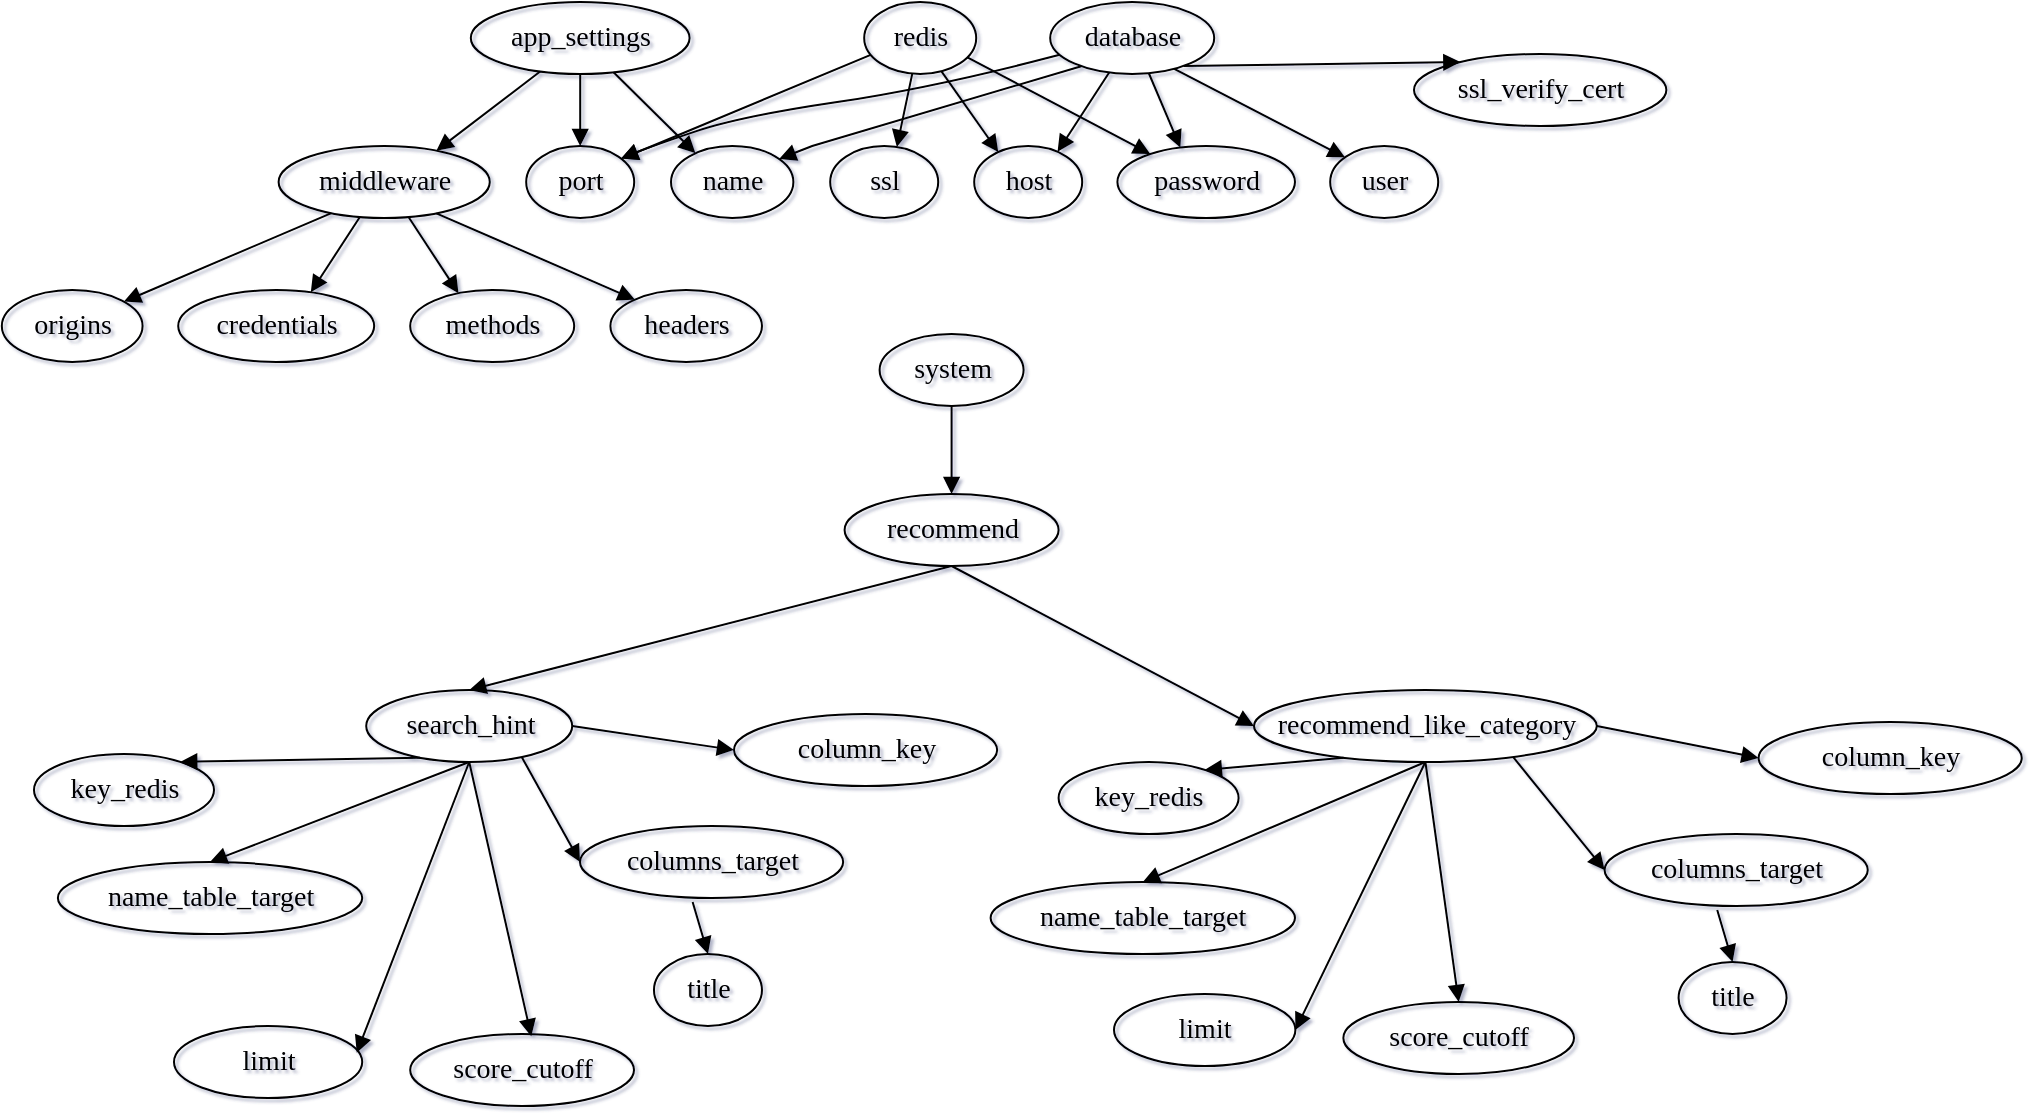 <mxfile>
    <diagram id="_l8nmEJQ_5bO9ryYvf4b" name="Page-1">
        <mxGraphModel dx="1271" dy="1000" grid="1" gridSize="10" guides="1" tooltips="1" connect="1" arrows="1" fold="1" page="1" pageScale="1" pageWidth="850" pageHeight="1100" math="0" shadow="1">
            <root>
                <mxCell id="0"/>
                <mxCell id="1" parent="0"/>
                <mxCell id="node1" value="&lt;font style='font-size: 14.0px;' face='Times New Roman,serif' color='#000000'&gt;app_settings&lt;/font&gt;" style="ellipse;verticalAlign=middle;html=1;rounded=0;labelBackgroundColor=none;strokeColor=black;fillColor=none;strokeWidth=1;dashed=0;" parent="1" vertex="1">
                    <mxGeometry x="238.41" y="4" width="109.38" height="36" as="geometry"/>
                </mxCell>
                <mxCell id="node2" value="&lt;font style='font-size: 14.0px;' face='Times New Roman,serif' color='#000000'&gt;port&lt;/font&gt;" style="ellipse;verticalAlign=middle;html=1;rounded=0;labelBackgroundColor=none;strokeColor=black;fillColor=none;strokeWidth=1;dashed=0;" parent="1" vertex="1">
                    <mxGeometry x="266.1" y="76" width="54" height="36" as="geometry"/>
                </mxCell>
                <mxCell id="node3" value="&lt;font style='font-size: 14.0px;' face='Times New Roman,serif' color='#000000'&gt;name&lt;/font&gt;" style="ellipse;verticalAlign=middle;html=1;rounded=0;labelBackgroundColor=none;strokeColor=black;fillColor=none;strokeWidth=1;dashed=0;" parent="1" vertex="1">
                    <mxGeometry x="338.51" y="76" width="61.18" height="36" as="geometry"/>
                </mxCell>
                <mxCell id="node4" value="&lt;font style='font-size: 14.0px;' face='Times New Roman,serif' color='#000000'&gt;middleware&lt;/font&gt;" style="ellipse;verticalAlign=middle;html=1;rounded=0;labelBackgroundColor=none;strokeColor=black;fillColor=none;strokeWidth=1;dashed=0;" parent="1" vertex="1">
                    <mxGeometry x="142.31" y="76" width="105.58" height="36" as="geometry"/>
                </mxCell>
                <mxCell id="node5" value="&lt;font style='font-size: 14.0px;' face='Times New Roman,serif' color='#000000'&gt;origins&lt;/font&gt;" style="ellipse;verticalAlign=middle;html=1;rounded=0;labelBackgroundColor=none;strokeColor=black;fillColor=none;strokeWidth=1;dashed=0;" parent="1" vertex="1">
                    <mxGeometry x="3.91" y="148" width="70.38" height="36" as="geometry"/>
                </mxCell>
                <mxCell id="node6" value="&lt;font style='font-size: 14.0px;' face='Times New Roman,serif' color='#000000'&gt;credentials&lt;/font&gt;" style="ellipse;verticalAlign=middle;html=1;rounded=0;labelBackgroundColor=none;strokeColor=black;fillColor=none;strokeWidth=1;dashed=0;" parent="1" vertex="1">
                    <mxGeometry x="92.11" y="148" width="97.98" height="36" as="geometry"/>
                </mxCell>
                <mxCell id="node7" value="&lt;font style='font-size: 14.0px;' face='Times New Roman,serif' color='#000000'&gt;methods&lt;/font&gt;" style="ellipse;verticalAlign=middle;html=1;rounded=0;labelBackgroundColor=none;strokeColor=black;fillColor=none;strokeWidth=1;dashed=0;" parent="1" vertex="1">
                    <mxGeometry x="208.1" y="148" width="82" height="36" as="geometry"/>
                </mxCell>
                <mxCell id="node8" value="&lt;font style='font-size: 14.0px;' face='Times New Roman,serif' color='#000000'&gt;headers&lt;/font&gt;" style="ellipse;verticalAlign=middle;html=1;rounded=0;labelBackgroundColor=none;strokeColor=black;fillColor=none;strokeWidth=1;dashed=0;" parent="1" vertex="1">
                    <mxGeometry x="308.21" y="148" width="75.78" height="36" as="geometry"/>
                </mxCell>
                <mxCell id="node12" value="&lt;font style='font-size: 14.0px;' face='Times New Roman,serif' color='#000000'&gt;redis&lt;/font&gt;" style="ellipse;verticalAlign=middle;html=1;rounded=0;labelBackgroundColor=none;strokeColor=black;fillColor=none;strokeWidth=1;dashed=0;" parent="1" vertex="1">
                    <mxGeometry x="435.1" y="4" width="56" height="36" as="geometry"/>
                </mxCell>
                <mxCell id="node13" value="&lt;font style='font-size: 14.0px;' face='Times New Roman,serif' color='#000000'&gt;host&lt;/font&gt;" style="ellipse;verticalAlign=middle;html=1;rounded=0;labelBackgroundColor=none;strokeColor=black;fillColor=none;strokeWidth=1;dashed=0;" parent="1" vertex="1">
                    <mxGeometry x="490.1" y="76" width="54" height="36" as="geometry"/>
                </mxCell>
                <mxCell id="node14" value="&lt;font style='font-size: 14.0px;' face='Times New Roman,serif' color='#000000'&gt;password&lt;/font&gt;" style="ellipse;verticalAlign=middle;html=1;rounded=0;labelBackgroundColor=none;strokeColor=black;fillColor=none;strokeWidth=1;dashed=0;" parent="1" vertex="1">
                    <mxGeometry x="561.71" y="76" width="88.78" height="36" as="geometry"/>
                </mxCell>
                <mxCell id="node15" value="&lt;font style='font-size: 14.0px;' face='Times New Roman,serif' color='#000000'&gt;ssl&lt;/font&gt;" style="ellipse;verticalAlign=middle;html=1;rounded=0;labelBackgroundColor=none;strokeColor=black;fillColor=none;strokeWidth=1;dashed=0;" parent="1" vertex="1">
                    <mxGeometry x="418.1" y="76" width="54" height="36" as="geometry"/>
                </mxCell>
                <mxCell id="node16" value="&lt;font style='font-size: 14.0px;' face='Times New Roman,serif' color='#000000'&gt;database&lt;/font&gt;" style="ellipse;verticalAlign=middle;html=1;rounded=0;labelBackgroundColor=none;strokeColor=black;fillColor=none;strokeWidth=1;dashed=0;" parent="1" vertex="1">
                    <mxGeometry x="528.1" y="4" width="82" height="36" as="geometry"/>
                </mxCell>
                <mxCell id="node17" value="&lt;font style='font-size: 14.0px;' face='Times New Roman,serif' color='#000000'&gt;user&lt;/font&gt;" style="ellipse;verticalAlign=middle;html=1;rounded=0;labelBackgroundColor=none;strokeColor=black;fillColor=none;strokeWidth=1;dashed=0;" parent="1" vertex="1">
                    <mxGeometry x="668.1" y="76" width="54" height="36" as="geometry"/>
                </mxCell>
                <mxCell id="node18" value="&lt;font style='font-size: 14.0px;' face='Times New Roman,serif' color='#000000'&gt;ssl_verify_cert&lt;/font&gt;" style="ellipse;verticalAlign=middle;html=1;rounded=0;labelBackgroundColor=none;strokeColor=black;fillColor=none;strokeWidth=1;dashed=0;" parent="1" vertex="1">
                    <mxGeometry x="710" y="30" width="126.18" height="36" as="geometry"/>
                </mxCell>
                <mxCell id="node19" value="&lt;font style='font-size: 14.0px;' face='Times New Roman,serif' color='#000000'&gt;system&lt;/font&gt;" style="ellipse;verticalAlign=middle;html=1;rounded=0;labelBackgroundColor=none;strokeColor=black;fillColor=none;strokeWidth=1;dashed=0;" parent="1" vertex="1">
                    <mxGeometry x="442.8" y="170" width="72" height="36" as="geometry"/>
                </mxCell>
                <mxCell id="22" style="edgeStyle=none;curved=1;rounded=0;orthogonalLoop=1;jettySize=auto;html=1;exitX=0.5;exitY=1;exitDx=0;exitDy=0;entryX=0;entryY=0.5;entryDx=0;entryDy=0;strokeWidth=1;endArrow=block;endFill=1;startSize=6;endSize=6;sourcePerimeterSpacing=8;targetPerimeterSpacing=8;" parent="1" source="node20" target="14" edge="1">
                    <mxGeometry relative="1" as="geometry"/>
                </mxCell>
                <mxCell id="node20" value="&lt;font style='font-size: 14.0px;' face='Times New Roman,serif' color='#000000'&gt;recommend&lt;/font&gt;" style="ellipse;verticalAlign=middle;html=1;rounded=0;labelBackgroundColor=none;strokeColor=black;fillColor=none;strokeWidth=1;dashed=0;" parent="1" vertex="1">
                    <mxGeometry x="425.3" y="250" width="107" height="36" as="geometry"/>
                </mxCell>
                <mxCell id="3" style="edgeStyle=none;curved=1;rounded=0;orthogonalLoop=1;jettySize=auto;html=1;exitX=1;exitY=0.5;exitDx=0;exitDy=0;entryX=0;entryY=0.5;entryDx=0;entryDy=0;endArrow=block;startSize=6;endSize=6;sourcePerimeterSpacing=8;targetPerimeterSpacing=8;endFill=1;strokeWidth=1;" parent="1" source="node21" target="2" edge="1">
                    <mxGeometry relative="1" as="geometry"/>
                </mxCell>
                <mxCell id="18" style="edgeStyle=none;curved=1;rounded=0;orthogonalLoop=1;jettySize=auto;html=1;exitX=0.5;exitY=1;exitDx=0;exitDy=0;entryX=0.541;entryY=0.031;entryDx=0;entryDy=0;entryPerimeter=0;strokeWidth=1;endArrow=block;endFill=1;startSize=6;endSize=6;sourcePerimeterSpacing=8;targetPerimeterSpacing=8;" parent="1" source="node21" target="16" edge="1">
                    <mxGeometry relative="1" as="geometry"/>
                </mxCell>
                <mxCell id="19" style="edgeStyle=none;curved=1;rounded=0;orthogonalLoop=1;jettySize=auto;html=1;exitX=0.5;exitY=1;exitDx=0;exitDy=0;entryX=0.971;entryY=0.373;entryDx=0;entryDy=0;entryPerimeter=0;strokeWidth=1;endArrow=block;endFill=1;startSize=6;endSize=6;sourcePerimeterSpacing=8;targetPerimeterSpacing=8;" parent="1" source="node21" target="15" edge="1">
                    <mxGeometry relative="1" as="geometry"/>
                </mxCell>
                <mxCell id="node21" value="&lt;font style='font-size: 14.0px;' face='Times New Roman,serif' color='#000000'&gt;search_hint&lt;/font&gt;" style="ellipse;verticalAlign=middle;html=1;rounded=0;labelBackgroundColor=none;strokeColor=black;fillColor=none;strokeWidth=1;dashed=0;" parent="1" vertex="1">
                    <mxGeometry x="186.11" y="348" width="103" height="36" as="geometry"/>
                </mxCell>
                <mxCell id="node22" value="&lt;font style='font-size: 14.0px;' face='Times New Roman,serif' color='#000000'&gt;key_redis&lt;/font&gt;" style="ellipse;verticalAlign=middle;html=1;rounded=0;labelBackgroundColor=none;strokeColor=black;fillColor=none;strokeWidth=1;dashed=0;" parent="1" vertex="1">
                    <mxGeometry x="20" y="380" width="90" height="36" as="geometry"/>
                </mxCell>
                <mxCell id="node23" value="&lt;font style='font-size: 14.0px;' face='Times New Roman,serif' color='#000000'&gt;name_table_target&lt;/font&gt;" style="ellipse;verticalAlign=middle;html=1;rounded=0;labelBackgroundColor=none;strokeColor=black;fillColor=none;strokeWidth=1;dashed=0;" parent="1" vertex="1">
                    <mxGeometry x="31.93" y="434" width="152.18" height="36" as="geometry"/>
                </mxCell>
                <mxCell id="node24" value="&lt;font style='font-size: 14.0px;' face='Times New Roman,serif' color='#000000'&gt;columns_target&lt;/font&gt;" style="ellipse;verticalAlign=middle;html=1;rounded=0;labelBackgroundColor=none;strokeColor=black;fillColor=none;strokeWidth=1;dashed=0;" parent="1" vertex="1">
                    <mxGeometry x="293" y="416" width="131.58" height="36" as="geometry"/>
                </mxCell>
                <mxCell id="node25" value="&lt;font style='font-size: 14.0px;' face='Times New Roman,serif' color='#000000'&gt;title&lt;/font&gt;" style="ellipse;verticalAlign=middle;html=1;rounded=0;labelBackgroundColor=none;strokeColor=black;fillColor=none;strokeWidth=1;dashed=0;" parent="1" vertex="1">
                    <mxGeometry x="329.99" y="480" width="54" height="36" as="geometry"/>
                </mxCell>
                <mxCell id="edge1" style="html=1;endArrow=block;dashed=0;endFill=1;startArrow=none;startFill=0;fillColor=black;strokeColor=black;strokeWidth=1;rounded=0;exitX=0.5;exitY=1.0;entryX=0.5;entryY=0.0;" parent="1" source="node1" target="node2" edge="1">
                    <mxGeometry relative="1" as="geometry">
                        <mxPoint x="293.1" y="40.3" as="sourcePoint"/>
                        <mxPoint x="293.1" y="65.89" as="targetPoint"/>
                    </mxGeometry>
                </mxCell>
                <mxCell id="edge2" style="html=1;endArrow=block;dashed=0;endFill=1;startArrow=none;startFill=0;fillColor=black;strokeColor=black;strokeWidth=1;rounded=0;exitX=0.661;exitY=1.0;entryX=0.121;entryY=0.0;" parent="1" source="node1" target="node3" edge="1">
                    <mxGeometry relative="1" as="geometry">
                        <mxPoint x="310.72" y="39.24" as="sourcePoint"/>
                        <mxPoint x="345.93" y="71.66" as="targetPoint"/>
                    </mxGeometry>
                </mxCell>
                <mxCell id="edge3" style="html=1;endArrow=block;dashed=0;endFill=1;startArrow=none;startFill=0;fillColor=black;strokeColor=black;strokeWidth=1;rounded=0;exitX=0.301;exitY=1.0;entryX=0.785;entryY=0.0;" parent="1" source="node1" target="node4" edge="1">
                    <mxGeometry relative="1" as="geometry">
                        <mxPoint x="271.35" y="38.54" as="sourcePoint"/>
                        <mxPoint x="225.19" y="71.5" as="targetPoint"/>
                    </mxGeometry>
                </mxCell>
                <mxCell id="edge4" style="html=1;endArrow=block;dashed=0;endFill=1;startArrow=none;startFill=0;fillColor=black;strokeColor=black;strokeWidth=1;rounded=0;exitX=0.208;exitY=1.0;entryX=1.0;entryY=0.039;" parent="1" source="node4" target="node5" edge="1">
                    <mxGeometry relative="1" as="geometry">
                        <mxPoint x="164.28" y="108.83" as="sourcePoint"/>
                        <mxPoint x="73.82" y="149.42" as="targetPoint"/>
                    </mxGeometry>
                </mxCell>
                <mxCell id="edge5" style="html=1;endArrow=block;dashed=0;endFill=1;startArrow=none;startFill=0;fillColor=black;strokeColor=black;strokeWidth=1;rounded=0;exitX=0.379;exitY=1.0;entryX=0.693;entryY=0.0;" parent="1" source="node4" target="node6" edge="1">
                    <mxGeometry relative="1" as="geometry">
                        <mxPoint x="182.3" y="111.59" as="sourcePoint"/>
                        <mxPoint x="159.99" y="140.5" as="targetPoint"/>
                    </mxGeometry>
                </mxCell>
                <mxCell id="edge6" style="html=1;endArrow=block;dashed=0;endFill=1;startArrow=none;startFill=0;fillColor=black;strokeColor=black;strokeWidth=1;rounded=0;exitX=0.621;exitY=1.0;entryX=0.27;entryY=0.0;" parent="1" source="node4" target="node7" edge="1">
                    <mxGeometry relative="1" as="geometry">
                        <mxPoint x="207.89" y="111.59" as="sourcePoint"/>
                        <mxPoint x="230.2" y="140.5" as="targetPoint"/>
                    </mxGeometry>
                </mxCell>
                <mxCell id="edge7" style="html=1;endArrow=block;dashed=0;endFill=1;startArrow=none;startFill=0;fillColor=black;strokeColor=black;strokeWidth=1;rounded=0;exitX=0.786;exitY=1.0;entryX=0.035;entryY=0.0;" parent="1" source="node4" target="node8" edge="1">
                    <mxGeometry relative="1" as="geometry">
                        <mxPoint x="225.29" y="109" as="sourcePoint"/>
                        <mxPoint x="310.86" y="148.67" as="targetPoint"/>
                    </mxGeometry>
                </mxCell>
                <mxCell id="edge11" style="html=1;endArrow=block;dashed=0;endFill=1;startArrow=none;startFill=0;fillColor=black;strokeColor=black;strokeWidth=1;rounded=0;exitX=0.0;exitY=0.776;entryX=1.0;entryY=0.068;" parent="1" source="node12" target="node2" edge="1">
                    <mxGeometry relative="1" as="geometry">
                        <mxPoint x="439.19" y="31.92" as="sourcePoint"/>
                        <mxPoint x="323.58" y="78.44" as="targetPoint"/>
                        <Array as="points">
                            <mxPoint x="329.1" y="76"/>
                        </Array>
                    </mxGeometry>
                </mxCell>
                <mxCell id="edge12" style="html=1;endArrow=block;dashed=0;endFill=1;startArrow=none;startFill=0;fillColor=black;strokeColor=black;strokeWidth=1;rounded=0;exitX=0.714;exitY=1.0;entryX=0.163;entryY=0.0;" parent="1" source="node12" target="node13" edge="1">
                    <mxGeometry relative="1" as="geometry">
                        <mxPoint x="475.08" y="38.54" as="sourcePoint"/>
                        <mxPoint x="498.88" y="69.39" as="targetPoint"/>
                    </mxGeometry>
                </mxCell>
                <mxCell id="edge13" style="html=1;endArrow=block;dashed=0;endFill=1;startArrow=none;startFill=0;fillColor=black;strokeColor=black;strokeWidth=1;rounded=0;exitX=1.0;exitY=0.823;entryX=0.093;entryY=0.0;" parent="1" source="node12" target="node14" edge="1">
                    <mxGeometry relative="1" as="geometry">
                        <mxPoint x="484.82" y="33.63" as="sourcePoint"/>
                        <mxPoint x="569.95" y="75.31" as="targetPoint"/>
                    </mxGeometry>
                </mxCell>
                <mxCell id="edge14" style="html=1;endArrow=block;dashed=0;endFill=1;startArrow=none;startFill=0;fillColor=black;strokeColor=black;strokeWidth=1;rounded=0;exitX=0.422;exitY=1.0;entryX=0.627;entryY=0.0;" parent="1" source="node12" target="node15" edge="1">
                    <mxGeometry relative="1" as="geometry">
                        <mxPoint x="458.74" y="39.95" as="sourcePoint"/>
                        <mxPoint x="451.96" y="66.31" as="targetPoint"/>
                    </mxGeometry>
                </mxCell>
                <mxCell id="edge15" style="html=1;endArrow=block;dashed=0;endFill=1;startArrow=none;startFill=0;fillColor=black;strokeColor=black;strokeWidth=1;curved=1;exitX=0.0;exitY=0.772;entryX=1.0;entryY=0.059;" parent="1" source="node16" target="node2" edge="1">
                    <mxGeometry relative="1" as="geometry">
                        <mxPoint x="534.4" y="31.79" as="sourcePoint"/>
                        <mxPoint x="323.28" y="78.13" as="targetPoint"/>
                        <Array as="points">
                            <mxPoint x="469.881" y="46.9"/>
                            <mxPoint x="373.334" y="61.127"/>
                            <mxPoint x="329.1" y="76"/>
                        </Array>
                    </mxGeometry>
                </mxCell>
                <mxCell id="edge16" style="html=1;endArrow=block;dashed=0;endFill=1;startArrow=none;startFill=0;fillColor=black;strokeColor=black;strokeWidth=1;rounded=0;exitX=0.101;exitY=1.0;entryX=1.0;entryY=0.073;" parent="1" source="node16" target="node3" edge="1">
                    <mxGeometry relative="1" as="geometry">
                        <mxPoint x="536.34" y="32.99" as="sourcePoint"/>
                        <mxPoint x="402.36" y="78.62" as="targetPoint"/>
                        <Array as="points">
                            <mxPoint x="409.1" y="76"/>
                        </Array>
                    </mxGeometry>
                </mxCell>
                <mxCell id="edge17" style="html=1;endArrow=block;dashed=0;endFill=1;startArrow=none;startFill=0;fillColor=black;strokeColor=black;strokeWidth=1;rounded=0;exitX=0.353;exitY=1.0;entryX=0.829;entryY=0.0;" parent="1" source="node16" target="node13" edge="1">
                    <mxGeometry relative="1" as="geometry">
                        <mxPoint x="557.04" y="39.24" as="sourcePoint"/>
                        <mxPoint x="534.84" y="69.11" as="targetPoint"/>
                    </mxGeometry>
                </mxCell>
                <mxCell id="edge18" style="html=1;endArrow=block;dashed=0;endFill=1;startArrow=none;startFill=0;fillColor=black;strokeColor=black;strokeWidth=1;rounded=0;exitX=0.607;exitY=1.0;entryX=0.345;entryY=0.0;" parent="1" source="node16" target="node14" edge="1">
                    <mxGeometry relative="1" as="geometry">
                        <mxPoint x="577.87" y="39.59" as="sourcePoint"/>
                        <mxPoint x="592.32" y="66.93" as="targetPoint"/>
                    </mxGeometry>
                </mxCell>
                <mxCell id="edge19" style="html=1;endArrow=block;dashed=0;endFill=1;startArrow=none;startFill=0;fillColor=black;strokeColor=black;strokeWidth=1;rounded=0;exitX=0.8;exitY=1.0;entryX=0.0;entryY=0.021;" parent="1" source="node16" target="node17" edge="1">
                    <mxGeometry relative="1" as="geometry">
                        <mxPoint x="593.69" y="36.66" as="sourcePoint"/>
                        <mxPoint x="665.87" y="76.76" as="targetPoint"/>
                    </mxGeometry>
                </mxCell>
                <mxCell id="edge20" style="html=1;endArrow=block;dashed=0;endFill=1;startArrow=none;startFill=0;fillColor=black;strokeColor=black;strokeWidth=1;rounded=0;exitX=0.903;exitY=1.0;entryX=0.091;entryY=0.0;" parent="1" source="node16" target="node18" edge="1">
                    <mxGeometry relative="1" as="geometry">
                        <mxPoint x="602.13" y="32.88" as="sourcePoint"/>
                        <mxPoint x="751.45" y="77.55" as="targetPoint"/>
                    </mxGeometry>
                </mxCell>
                <mxCell id="edge21" style="html=1;endArrow=block;dashed=0;endFill=1;startArrow=none;startFill=0;fillColor=black;strokeColor=black;strokeWidth=1;rounded=0;exitX=0.5;exitY=1.0;entryX=0.5;entryY=0.0;" parent="1" source="node19" target="node20" edge="1">
                    <mxGeometry relative="1" as="geometry">
                        <mxPoint x="237.61" y="236.3" as="sourcePoint"/>
                        <mxPoint x="237.61" y="261.89" as="targetPoint"/>
                    </mxGeometry>
                </mxCell>
                <mxCell id="edge22" style="html=1;endArrow=block;dashed=0;endFill=1;startArrow=none;startFill=0;fillColor=black;strokeColor=black;strokeWidth=1;rounded=0;exitX=0.5;exitY=1.0;entryX=0.5;entryY=0.0;" parent="1" source="node20" target="node21" edge="1">
                    <mxGeometry relative="1" as="geometry">
                        <mxPoint x="237.61" y="308.3" as="sourcePoint"/>
                        <mxPoint x="237.61" y="333.89" as="targetPoint"/>
                    </mxGeometry>
                </mxCell>
                <mxCell id="edge23" style="html=1;endArrow=block;dashed=0;endFill=1;startArrow=none;startFill=0;fillColor=black;strokeColor=black;strokeWidth=1;rounded=0;exitX=0.227;exitY=1.0;entryX=0.904;entryY=0.0;" parent="1" source="node21" target="node22" edge="1">
                    <mxGeometry relative="1" as="geometry">
                        <mxPoint x="909.49" y="141.17" as="sourcePoint"/>
                        <mxPoint x="834.97" y="178.69" as="targetPoint"/>
                    </mxGeometry>
                </mxCell>
                <mxCell id="edge24" style="html=1;endArrow=block;dashed=0;endFill=1;startArrow=none;startFill=0;fillColor=black;strokeColor=black;strokeWidth=1;rounded=0;exitX=0.5;exitY=1.0;entryX=0.5;entryY=0.0;" parent="1" source="node21" target="node23" edge="1">
                    <mxGeometry relative="1" as="geometry">
                        <mxPoint x="237.61" y="380.3" as="sourcePoint"/>
                        <mxPoint x="237.61" y="405.89" as="targetPoint"/>
                    </mxGeometry>
                </mxCell>
                <mxCell id="edge25" style="html=1;endArrow=block;dashed=0;endFill=1;startArrow=none;startFill=0;fillColor=black;strokeColor=black;strokeWidth=1;rounded=0;exitX=0.799;exitY=1.0;entryX=0;entryY=0.5;entryDx=0;entryDy=0;" parent="1" source="node21" target="node24" edge="1">
                    <mxGeometry relative="1" as="geometry">
                        <mxPoint x="268.46" y="376.5" as="sourcePoint"/>
                        <mxPoint x="361.499" y="418.954" as="targetPoint"/>
                    </mxGeometry>
                </mxCell>
                <mxCell id="edge26" style="html=1;endArrow=block;dashed=0;endFill=1;startArrow=none;startFill=0;fillColor=black;strokeColor=black;strokeWidth=1;rounded=0;exitX=0.428;exitY=1.056;entryX=0.5;entryY=0.0;exitDx=0;exitDy=0;exitPerimeter=0;" parent="1" source="node24" target="node25" edge="1">
                    <mxGeometry relative="1" as="geometry">
                        <mxPoint x="397.61" y="452" as="sourcePoint"/>
                        <mxPoint x="397.61" y="477.89" as="targetPoint"/>
                    </mxGeometry>
                </mxCell>
                <mxCell id="2" value="&lt;font style=&quot;font-size: 14.0px;&quot; face=&quot;Times New Roman,serif&quot; color=&quot;#000000&quot;&gt;column_key&lt;/font&gt;" style="ellipse;verticalAlign=middle;html=1;rounded=0;labelBackgroundColor=none;strokeColor=black;fillColor=none;strokeWidth=1;dashed=0;" parent="1" vertex="1">
                    <mxGeometry x="370" y="360" width="131.58" height="36" as="geometry"/>
                </mxCell>
                <mxCell id="4" style="edgeStyle=none;curved=1;rounded=0;orthogonalLoop=1;jettySize=auto;html=1;exitX=1;exitY=0.5;exitDx=0;exitDy=0;entryX=0;entryY=0.5;entryDx=0;entryDy=0;endArrow=block;startSize=6;endSize=6;sourcePerimeterSpacing=8;targetPerimeterSpacing=8;endFill=1;strokeWidth=1;" parent="1" source="14" target="13" edge="1">
                    <mxGeometry relative="1" as="geometry"/>
                </mxCell>
                <mxCell id="5" value="&lt;font style='font-size: 14.0px;' face='Times New Roman,serif' color='#000000'&gt;key_redis&lt;/font&gt;" style="ellipse;verticalAlign=middle;html=1;rounded=0;labelBackgroundColor=none;strokeColor=black;fillColor=none;strokeWidth=1;dashed=0;" parent="1" vertex="1">
                    <mxGeometry x="532.3" y="384" width="90" height="36" as="geometry"/>
                </mxCell>
                <mxCell id="6" value="&lt;font style='font-size: 14.0px;' face='Times New Roman,serif' color='#000000'&gt;name_table_target&lt;/font&gt;" style="ellipse;verticalAlign=middle;html=1;rounded=0;labelBackgroundColor=none;strokeColor=black;fillColor=none;strokeWidth=1;dashed=0;" parent="1" vertex="1">
                    <mxGeometry x="498.31" y="444" width="152.18" height="36" as="geometry"/>
                </mxCell>
                <mxCell id="7" value="&lt;font style='font-size: 14.0px;' face='Times New Roman,serif' color='#000000'&gt;columns_target&lt;/font&gt;" style="ellipse;verticalAlign=middle;html=1;rounded=0;labelBackgroundColor=none;strokeColor=black;fillColor=none;strokeWidth=1;dashed=0;" parent="1" vertex="1">
                    <mxGeometry x="805.3" y="420" width="131.58" height="36" as="geometry"/>
                </mxCell>
                <mxCell id="8" value="&lt;font style='font-size: 14.0px;' face='Times New Roman,serif' color='#000000'&gt;title&lt;/font&gt;" style="ellipse;verticalAlign=middle;html=1;rounded=0;labelBackgroundColor=none;strokeColor=black;fillColor=none;strokeWidth=1;dashed=0;" parent="1" vertex="1">
                    <mxGeometry x="842.29" y="484" width="54" height="36" as="geometry"/>
                </mxCell>
                <mxCell id="9" style="html=1;endArrow=block;dashed=0;endFill=1;startArrow=none;startFill=0;fillColor=black;strokeColor=black;strokeWidth=1;rounded=0;exitX=0.227;exitY=1.0;entryX=0.904;entryY=0.0;" parent="1" source="14" target="5" edge="1">
                    <mxGeometry relative="1" as="geometry">
                        <mxPoint x="1421.79" y="145.17" as="sourcePoint"/>
                        <mxPoint x="1347.27" y="182.69" as="targetPoint"/>
                    </mxGeometry>
                </mxCell>
                <mxCell id="10" style="html=1;endArrow=block;dashed=0;endFill=1;startArrow=none;startFill=0;fillColor=black;strokeColor=black;strokeWidth=1;rounded=0;exitX=0.5;exitY=1.0;entryX=0.5;entryY=0.0;" parent="1" source="14" target="6" edge="1">
                    <mxGeometry relative="1" as="geometry">
                        <mxPoint x="749.91" y="384.3" as="sourcePoint"/>
                        <mxPoint x="749.91" y="409.89" as="targetPoint"/>
                    </mxGeometry>
                </mxCell>
                <mxCell id="11" style="html=1;endArrow=block;dashed=0;endFill=1;startArrow=none;startFill=0;fillColor=black;strokeColor=black;strokeWidth=1;rounded=0;exitX=0.799;exitY=1.0;entryX=0;entryY=0.5;entryDx=0;entryDy=0;" parent="1" source="14" target="7" edge="1">
                    <mxGeometry relative="1" as="geometry">
                        <mxPoint x="780.76" y="380.5" as="sourcePoint"/>
                        <mxPoint x="873.799" y="422.954" as="targetPoint"/>
                    </mxGeometry>
                </mxCell>
                <mxCell id="12" style="html=1;endArrow=block;dashed=0;endFill=1;startArrow=none;startFill=0;fillColor=black;strokeColor=black;strokeWidth=1;rounded=0;exitX=0.428;exitY=1.056;entryX=0.5;entryY=0.0;exitDx=0;exitDy=0;exitPerimeter=0;" parent="1" source="7" target="8" edge="1">
                    <mxGeometry relative="1" as="geometry">
                        <mxPoint x="909.91" y="456" as="sourcePoint"/>
                        <mxPoint x="909.91" y="481.89" as="targetPoint"/>
                    </mxGeometry>
                </mxCell>
                <mxCell id="13" value="&lt;font style=&quot;font-size: 14.0px;&quot; face=&quot;Times New Roman,serif&quot; color=&quot;#000000&quot;&gt;column_key&lt;/font&gt;" style="ellipse;verticalAlign=middle;html=1;rounded=0;labelBackgroundColor=none;strokeColor=black;fillColor=none;strokeWidth=1;dashed=0;" parent="1" vertex="1">
                    <mxGeometry x="882.3" y="364" width="131.58" height="36" as="geometry"/>
                </mxCell>
                <mxCell id="23" style="edgeStyle=none;curved=1;rounded=0;orthogonalLoop=1;jettySize=auto;html=1;exitX=0.5;exitY=1;exitDx=0;exitDy=0;entryX=1;entryY=0.5;entryDx=0;entryDy=0;strokeWidth=1;endArrow=block;endFill=1;startSize=6;endSize=6;sourcePerimeterSpacing=8;targetPerimeterSpacing=8;" parent="1" source="14" target="20" edge="1">
                    <mxGeometry relative="1" as="geometry"/>
                </mxCell>
                <mxCell id="24" style="edgeStyle=none;curved=1;rounded=0;orthogonalLoop=1;jettySize=auto;html=1;exitX=0.5;exitY=1;exitDx=0;exitDy=0;entryX=0.5;entryY=0;entryDx=0;entryDy=0;strokeWidth=1;endArrow=block;endFill=1;startSize=6;endSize=6;sourcePerimeterSpacing=8;targetPerimeterSpacing=8;" parent="1" source="14" target="21" edge="1">
                    <mxGeometry relative="1" as="geometry"/>
                </mxCell>
                <mxCell id="14" value="&lt;font style=&quot;font-size: 14.0px;&quot; face=&quot;Times New Roman,serif&quot; color=&quot;#000000&quot;&gt;recommend_like_category&lt;/font&gt;" style="ellipse;verticalAlign=middle;html=1;rounded=0;labelBackgroundColor=none;strokeColor=black;fillColor=none;strokeWidth=1;dashed=0;" parent="1" vertex="1">
                    <mxGeometry x="630" y="348" width="171.41" height="36" as="geometry"/>
                </mxCell>
                <mxCell id="15" value="&lt;font style=&quot;font-size: 14.0px;&quot; face=&quot;Times New Roman,serif&quot; color=&quot;#000000&quot;&gt;limit&lt;/font&gt;" style="ellipse;verticalAlign=middle;html=1;rounded=0;labelBackgroundColor=none;strokeColor=black;fillColor=none;strokeWidth=1;dashed=0;" parent="1" vertex="1">
                    <mxGeometry x="90" y="516" width="94.11" height="36" as="geometry"/>
                </mxCell>
                <mxCell id="16" value="&lt;font style=&quot;font-size: 14.0px;&quot; face=&quot;Times New Roman,serif&quot; color=&quot;#000000&quot;&gt;score_cutoff&lt;/font&gt;" style="ellipse;verticalAlign=middle;html=1;rounded=0;labelBackgroundColor=none;strokeColor=black;fillColor=none;strokeWidth=1;dashed=0;" parent="1" vertex="1">
                    <mxGeometry x="208.1" y="520" width="111.9" height="36" as="geometry"/>
                </mxCell>
                <mxCell id="20" value="&lt;font style=&quot;font-size: 14.0px;&quot; face=&quot;Times New Roman,serif&quot; color=&quot;#000000&quot;&gt;limit&lt;/font&gt;" style="ellipse;verticalAlign=middle;html=1;rounded=0;labelBackgroundColor=none;strokeColor=black;fillColor=none;strokeWidth=1;dashed=0;" parent="1" vertex="1">
                    <mxGeometry x="560" y="500" width="90.69" height="36" as="geometry"/>
                </mxCell>
                <mxCell id="21" value="&lt;font style=&quot;font-size: 14.0px;&quot; face=&quot;Times New Roman,serif&quot; color=&quot;#000000&quot;&gt;score_cutoff&lt;/font&gt;" style="ellipse;verticalAlign=middle;html=1;rounded=0;labelBackgroundColor=none;strokeColor=black;fillColor=none;strokeWidth=1;dashed=0;" parent="1" vertex="1">
                    <mxGeometry x="674.68" y="504" width="115.32" height="36" as="geometry"/>
                </mxCell>
            </root>
        </mxGraphModel>
    </diagram>
</mxfile>